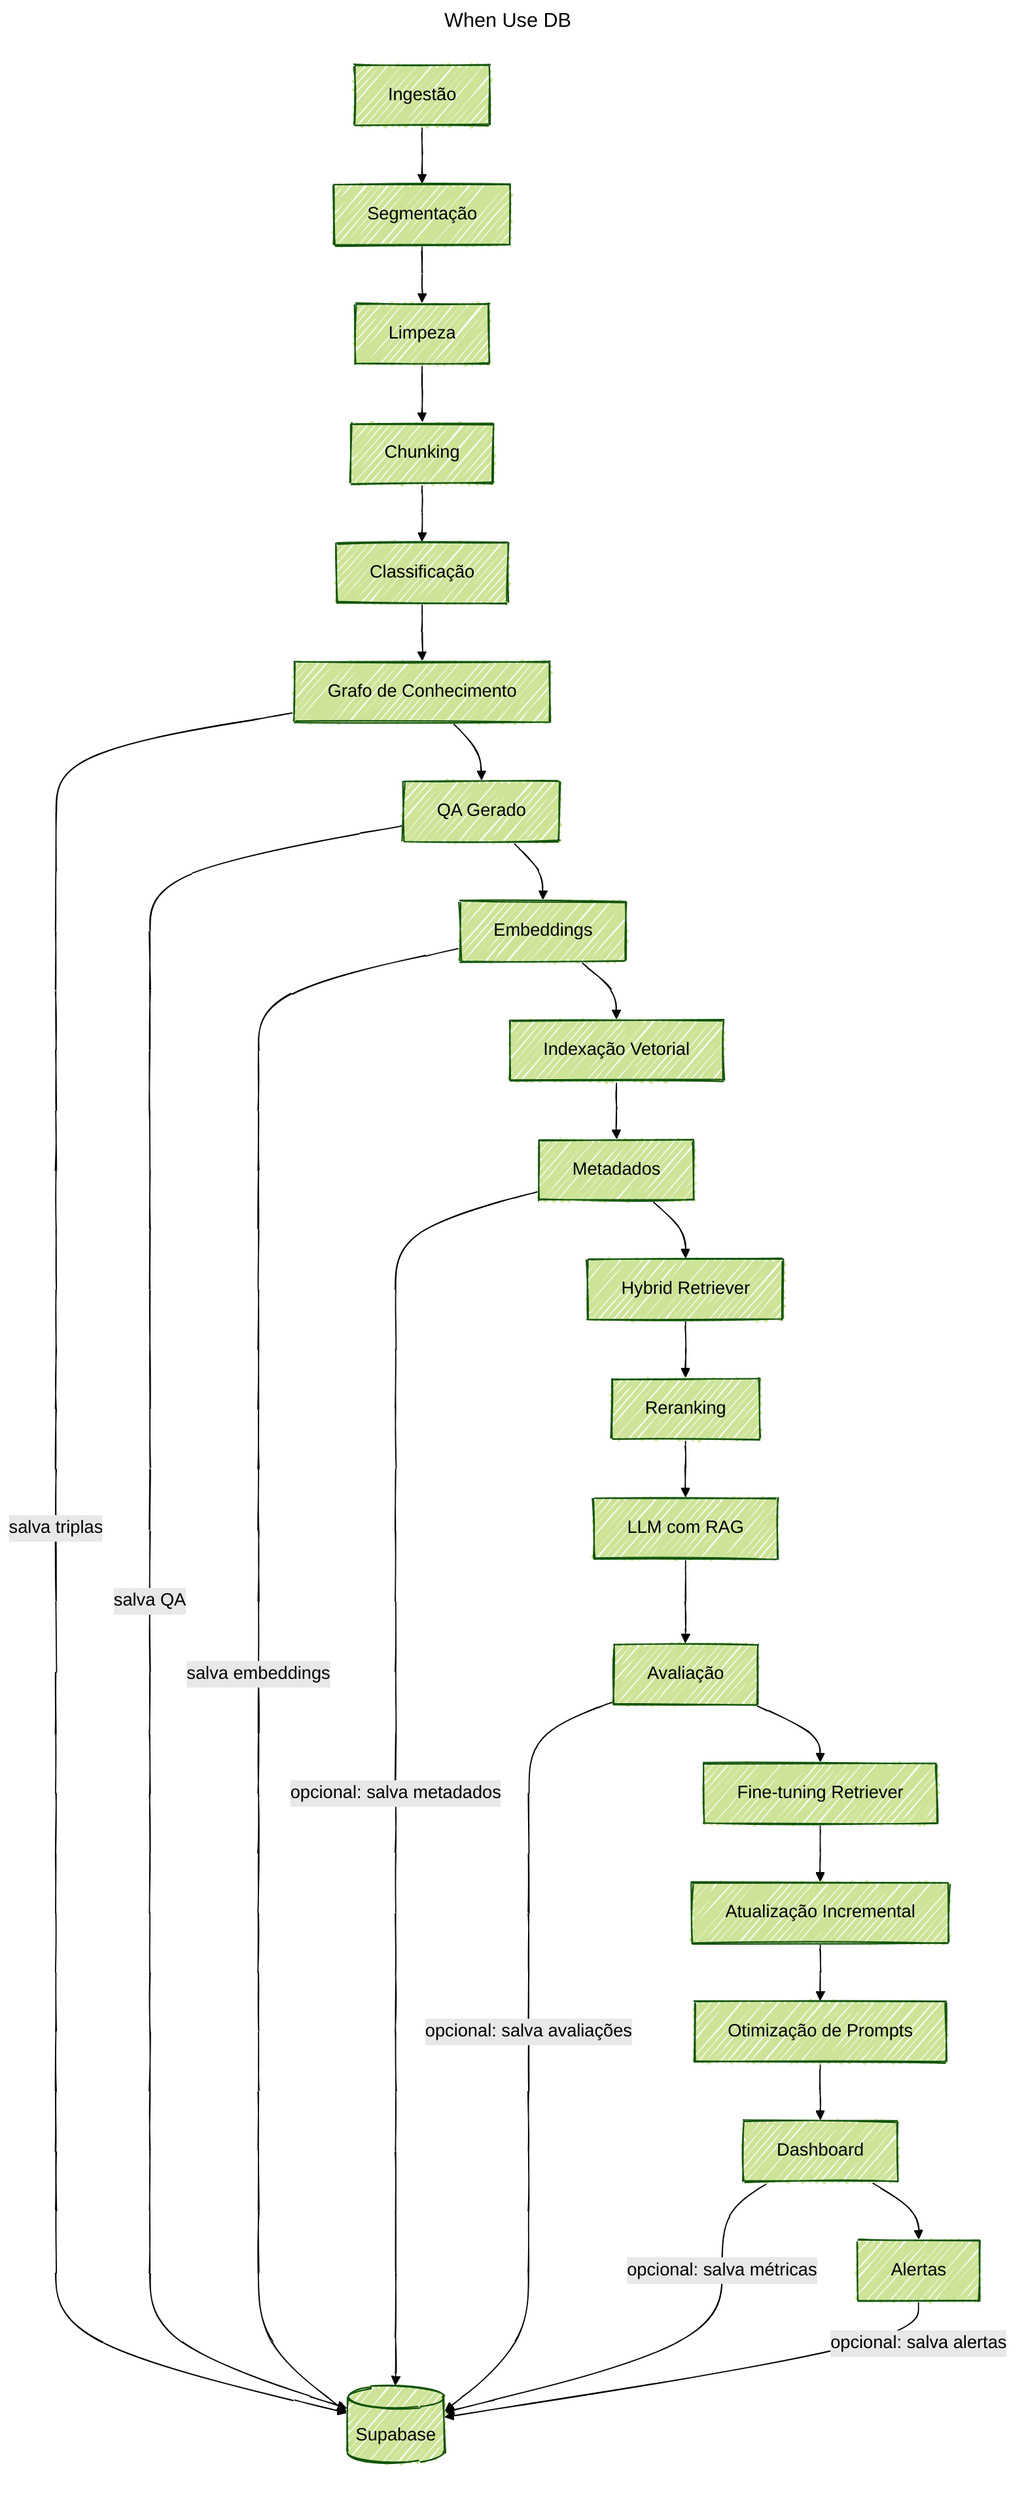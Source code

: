 ---
title: When Use DB
config:
  layout: dagre
  dagre:
    mergeEdges: true
    nodePlacementStrategy: LINEAR_SEGMENTS
  look: handDrawn
  theme: forest
---
%%  nodePlacementStrategy:  SIMPLE, NETWORK_SIMPLEX, LINEAR_SEGMENTS, BRANDES_KOEPF
flowchart TD
    A[Ingestão] --> B[Segmentação]
    B --> C[Limpeza]
    C --> D[Chunking]
    D --> E[Classificação]
    E --> F[Grafo de Conhecimento]
    F --> G[QA Gerado]
    G --> H[Embeddings]
    H --> I[Indexação Vetorial]
    I --> J[Metadados]
    J --> K[Hybrid Retriever]
    K --> L[Reranking]
    L --> M[LLM com RAG]
    M --> N[Avaliação]
    N --> O[Fine-tuning Retriever]
    O --> P[Atualização Incremental]
    P --> Q[Otimização de Prompts]
    Q --> R[Dashboard]
    R --> S[Alertas]

    %% Pontos de persistência Supabase
    F -- salva triplas --> SB1[(Supabase)]
    G -- salva QA --> SB1
    H -- salva embeddings --> SB1
    J -- opcional: salva metadados --> SB1
    N -- opcional: salva avaliações --> SB1
    R -- opcional: salva métricas --> SB1
    S -- opcional: salva alertas --> SB1